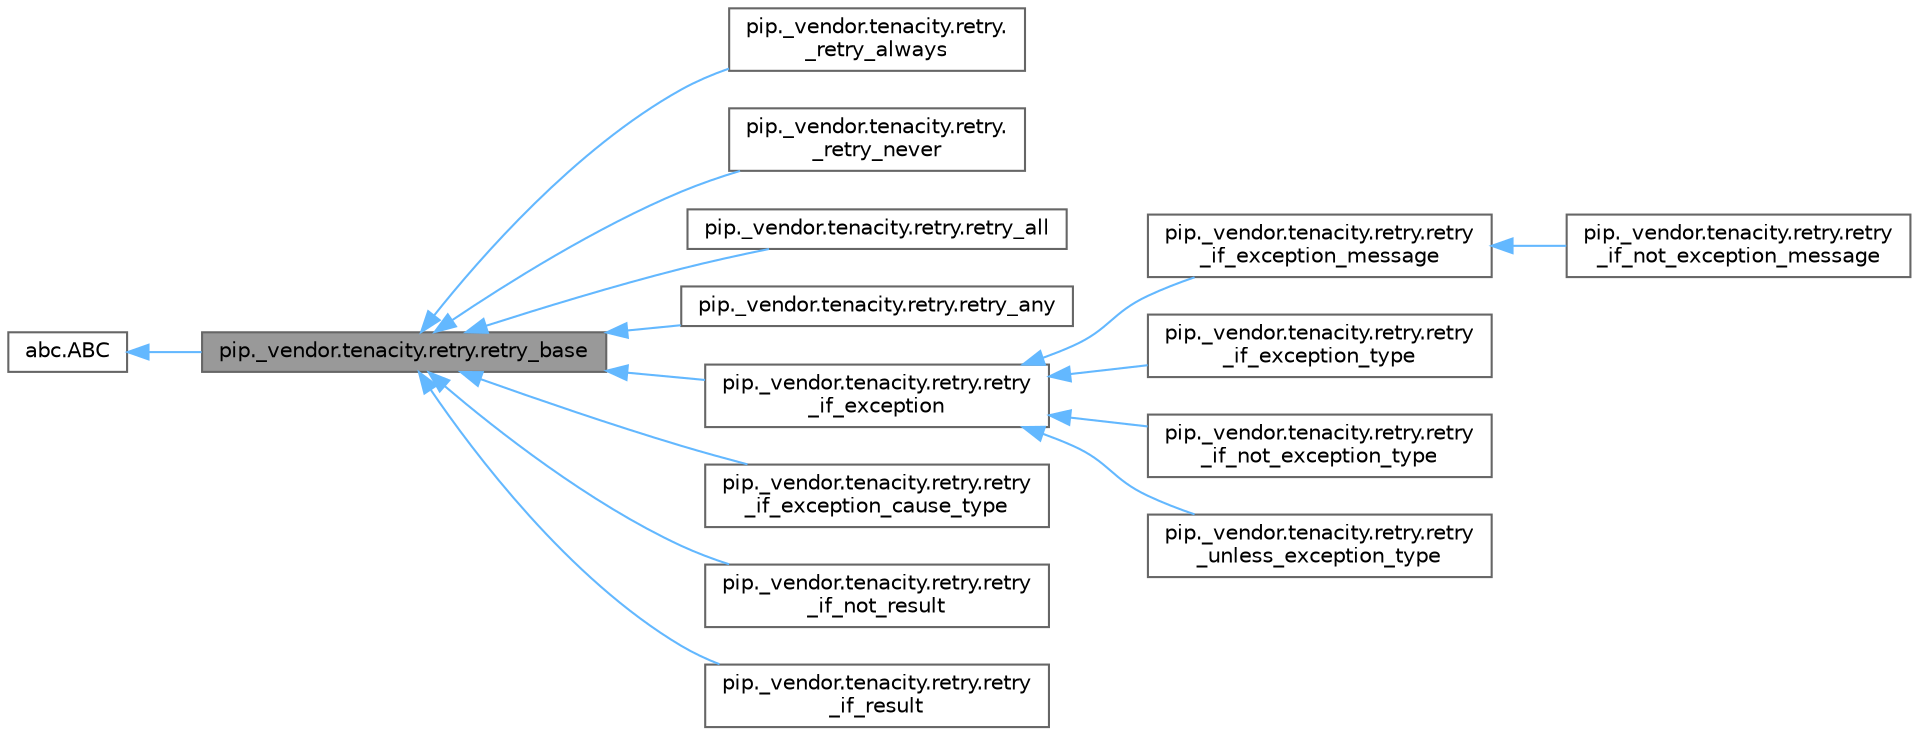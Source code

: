 digraph "pip._vendor.tenacity.retry.retry_base"
{
 // LATEX_PDF_SIZE
  bgcolor="transparent";
  edge [fontname=Helvetica,fontsize=10,labelfontname=Helvetica,labelfontsize=10];
  node [fontname=Helvetica,fontsize=10,shape=box,height=0.2,width=0.4];
  rankdir="LR";
  Node1 [id="Node000001",label="pip._vendor.tenacity.retry.retry_base",height=0.2,width=0.4,color="gray40", fillcolor="grey60", style="filled", fontcolor="black",tooltip=" "];
  Node2 -> Node1 [id="edge1_Node000001_Node000002",dir="back",color="steelblue1",style="solid",tooltip=" "];
  Node2 [id="Node000002",label="abc.ABC",height=0.2,width=0.4,color="gray40", fillcolor="white", style="filled",tooltip=" "];
  Node1 -> Node3 [id="edge2_Node000001_Node000003",dir="back",color="steelblue1",style="solid",tooltip=" "];
  Node3 [id="Node000003",label="pip._vendor.tenacity.retry.\l_retry_always",height=0.2,width=0.4,color="gray40", fillcolor="white", style="filled",URL="$classpip_1_1__vendor_1_1tenacity_1_1retry_1_1__retry__always.html",tooltip=" "];
  Node1 -> Node4 [id="edge3_Node000001_Node000004",dir="back",color="steelblue1",style="solid",tooltip=" "];
  Node4 [id="Node000004",label="pip._vendor.tenacity.retry.\l_retry_never",height=0.2,width=0.4,color="gray40", fillcolor="white", style="filled",URL="$classpip_1_1__vendor_1_1tenacity_1_1retry_1_1__retry__never.html",tooltip=" "];
  Node1 -> Node5 [id="edge4_Node000001_Node000005",dir="back",color="steelblue1",style="solid",tooltip=" "];
  Node5 [id="Node000005",label="pip._vendor.tenacity.retry.retry_all",height=0.2,width=0.4,color="gray40", fillcolor="white", style="filled",URL="$classpip_1_1__vendor_1_1tenacity_1_1retry_1_1retry__all.html",tooltip=" "];
  Node1 -> Node6 [id="edge5_Node000001_Node000006",dir="back",color="steelblue1",style="solid",tooltip=" "];
  Node6 [id="Node000006",label="pip._vendor.tenacity.retry.retry_any",height=0.2,width=0.4,color="gray40", fillcolor="white", style="filled",URL="$classpip_1_1__vendor_1_1tenacity_1_1retry_1_1retry__any.html",tooltip=" "];
  Node1 -> Node7 [id="edge6_Node000001_Node000007",dir="back",color="steelblue1",style="solid",tooltip=" "];
  Node7 [id="Node000007",label="pip._vendor.tenacity.retry.retry\l_if_exception",height=0.2,width=0.4,color="gray40", fillcolor="white", style="filled",URL="$classpip_1_1__vendor_1_1tenacity_1_1retry_1_1retry__if__exception.html",tooltip=" "];
  Node7 -> Node8 [id="edge7_Node000007_Node000008",dir="back",color="steelblue1",style="solid",tooltip=" "];
  Node8 [id="Node000008",label="pip._vendor.tenacity.retry.retry\l_if_exception_message",height=0.2,width=0.4,color="gray40", fillcolor="white", style="filled",URL="$classpip_1_1__vendor_1_1tenacity_1_1retry_1_1retry__if__exception__message.html",tooltip=" "];
  Node8 -> Node9 [id="edge8_Node000008_Node000009",dir="back",color="steelblue1",style="solid",tooltip=" "];
  Node9 [id="Node000009",label="pip._vendor.tenacity.retry.retry\l_if_not_exception_message",height=0.2,width=0.4,color="gray40", fillcolor="white", style="filled",URL="$classpip_1_1__vendor_1_1tenacity_1_1retry_1_1retry__if__not__exception__message.html",tooltip=" "];
  Node7 -> Node10 [id="edge9_Node000007_Node000010",dir="back",color="steelblue1",style="solid",tooltip=" "];
  Node10 [id="Node000010",label="pip._vendor.tenacity.retry.retry\l_if_exception_type",height=0.2,width=0.4,color="gray40", fillcolor="white", style="filled",URL="$classpip_1_1__vendor_1_1tenacity_1_1retry_1_1retry__if__exception__type.html",tooltip=" "];
  Node7 -> Node11 [id="edge10_Node000007_Node000011",dir="back",color="steelblue1",style="solid",tooltip=" "];
  Node11 [id="Node000011",label="pip._vendor.tenacity.retry.retry\l_if_not_exception_type",height=0.2,width=0.4,color="gray40", fillcolor="white", style="filled",URL="$classpip_1_1__vendor_1_1tenacity_1_1retry_1_1retry__if__not__exception__type.html",tooltip=" "];
  Node7 -> Node12 [id="edge11_Node000007_Node000012",dir="back",color="steelblue1",style="solid",tooltip=" "];
  Node12 [id="Node000012",label="pip._vendor.tenacity.retry.retry\l_unless_exception_type",height=0.2,width=0.4,color="gray40", fillcolor="white", style="filled",URL="$classpip_1_1__vendor_1_1tenacity_1_1retry_1_1retry__unless__exception__type.html",tooltip=" "];
  Node1 -> Node13 [id="edge12_Node000001_Node000013",dir="back",color="steelblue1",style="solid",tooltip=" "];
  Node13 [id="Node000013",label="pip._vendor.tenacity.retry.retry\l_if_exception_cause_type",height=0.2,width=0.4,color="gray40", fillcolor="white", style="filled",URL="$classpip_1_1__vendor_1_1tenacity_1_1retry_1_1retry__if__exception__cause__type.html",tooltip=" "];
  Node1 -> Node14 [id="edge13_Node000001_Node000014",dir="back",color="steelblue1",style="solid",tooltip=" "];
  Node14 [id="Node000014",label="pip._vendor.tenacity.retry.retry\l_if_not_result",height=0.2,width=0.4,color="gray40", fillcolor="white", style="filled",URL="$classpip_1_1__vendor_1_1tenacity_1_1retry_1_1retry__if__not__result.html",tooltip=" "];
  Node1 -> Node15 [id="edge14_Node000001_Node000015",dir="back",color="steelblue1",style="solid",tooltip=" "];
  Node15 [id="Node000015",label="pip._vendor.tenacity.retry.retry\l_if_result",height=0.2,width=0.4,color="gray40", fillcolor="white", style="filled",URL="$classpip_1_1__vendor_1_1tenacity_1_1retry_1_1retry__if__result.html",tooltip=" "];
}

